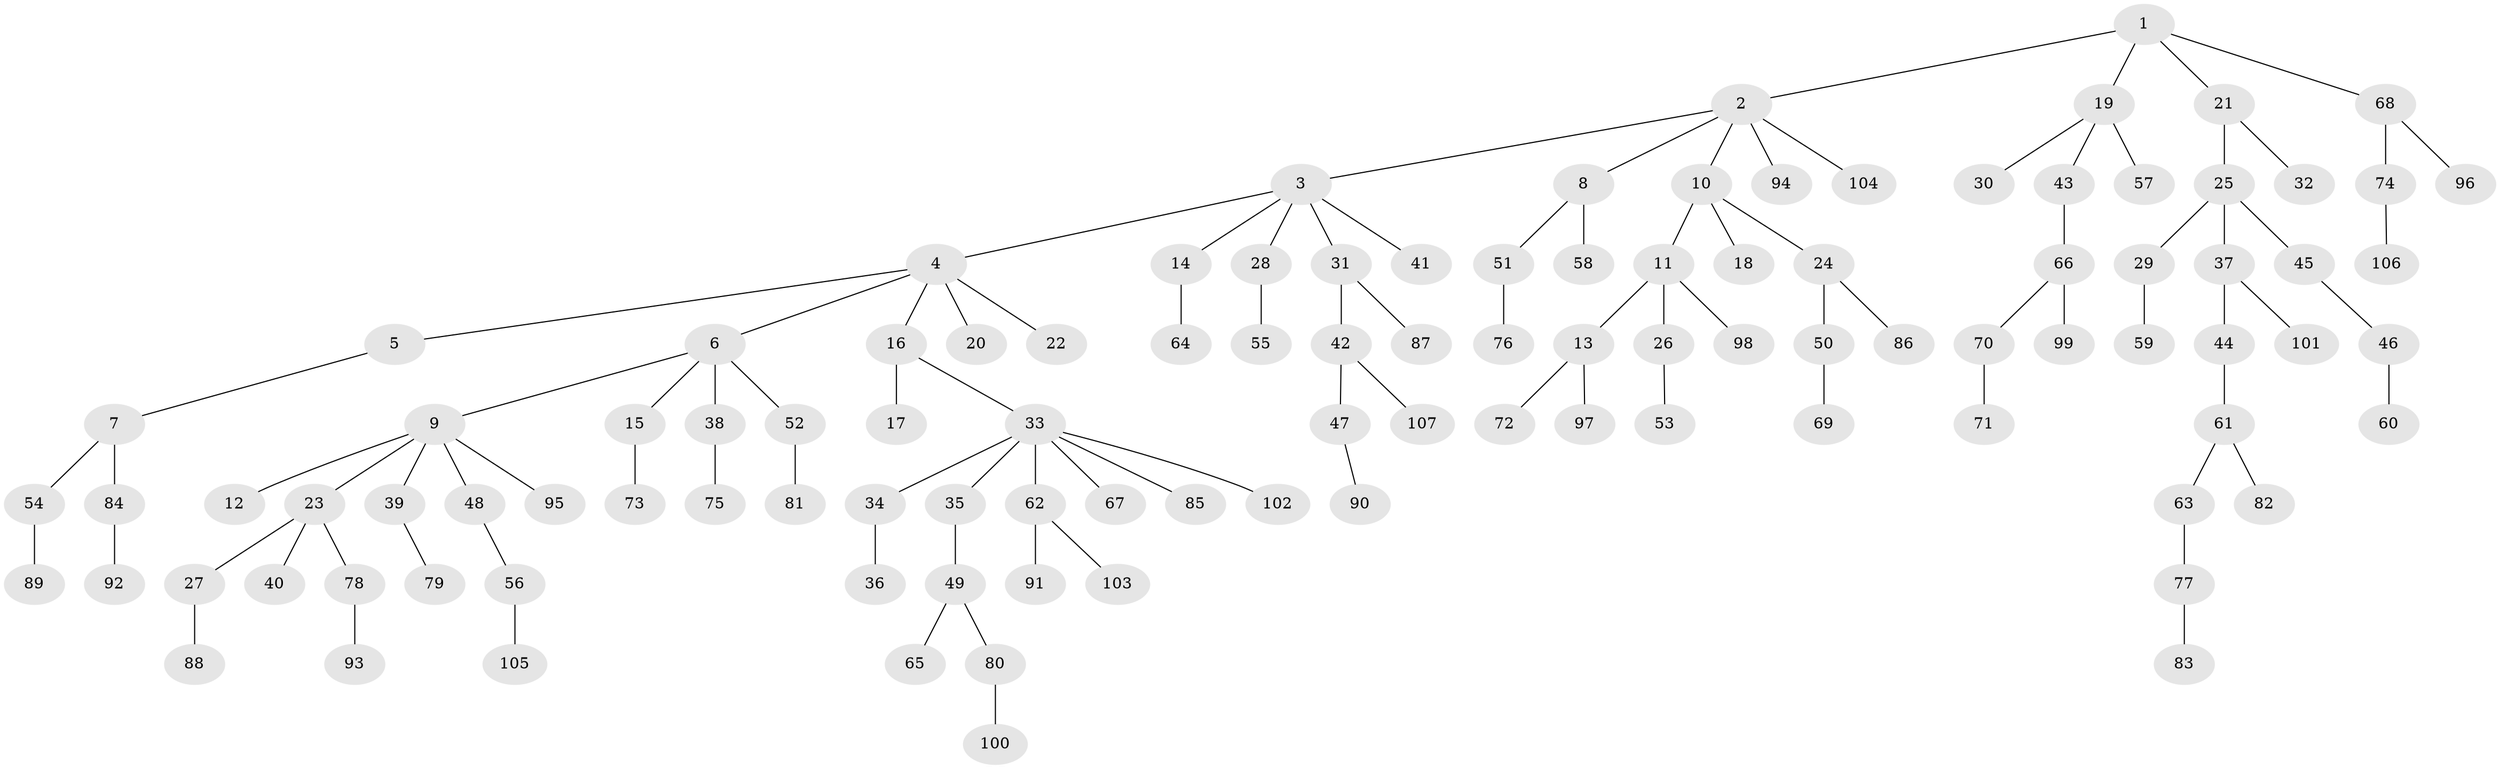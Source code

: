 // Generated by graph-tools (version 1.1) at 2025/02/03/09/25 03:02:29]
// undirected, 107 vertices, 106 edges
graph export_dot {
graph [start="1"]
  node [color=gray90,style=filled];
  1;
  2;
  3;
  4;
  5;
  6;
  7;
  8;
  9;
  10;
  11;
  12;
  13;
  14;
  15;
  16;
  17;
  18;
  19;
  20;
  21;
  22;
  23;
  24;
  25;
  26;
  27;
  28;
  29;
  30;
  31;
  32;
  33;
  34;
  35;
  36;
  37;
  38;
  39;
  40;
  41;
  42;
  43;
  44;
  45;
  46;
  47;
  48;
  49;
  50;
  51;
  52;
  53;
  54;
  55;
  56;
  57;
  58;
  59;
  60;
  61;
  62;
  63;
  64;
  65;
  66;
  67;
  68;
  69;
  70;
  71;
  72;
  73;
  74;
  75;
  76;
  77;
  78;
  79;
  80;
  81;
  82;
  83;
  84;
  85;
  86;
  87;
  88;
  89;
  90;
  91;
  92;
  93;
  94;
  95;
  96;
  97;
  98;
  99;
  100;
  101;
  102;
  103;
  104;
  105;
  106;
  107;
  1 -- 2;
  1 -- 19;
  1 -- 21;
  1 -- 68;
  2 -- 3;
  2 -- 8;
  2 -- 10;
  2 -- 94;
  2 -- 104;
  3 -- 4;
  3 -- 14;
  3 -- 28;
  3 -- 31;
  3 -- 41;
  4 -- 5;
  4 -- 6;
  4 -- 16;
  4 -- 20;
  4 -- 22;
  5 -- 7;
  6 -- 9;
  6 -- 15;
  6 -- 38;
  6 -- 52;
  7 -- 54;
  7 -- 84;
  8 -- 51;
  8 -- 58;
  9 -- 12;
  9 -- 23;
  9 -- 39;
  9 -- 48;
  9 -- 95;
  10 -- 11;
  10 -- 18;
  10 -- 24;
  11 -- 13;
  11 -- 26;
  11 -- 98;
  13 -- 72;
  13 -- 97;
  14 -- 64;
  15 -- 73;
  16 -- 17;
  16 -- 33;
  19 -- 30;
  19 -- 43;
  19 -- 57;
  21 -- 25;
  21 -- 32;
  23 -- 27;
  23 -- 40;
  23 -- 78;
  24 -- 50;
  24 -- 86;
  25 -- 29;
  25 -- 37;
  25 -- 45;
  26 -- 53;
  27 -- 88;
  28 -- 55;
  29 -- 59;
  31 -- 42;
  31 -- 87;
  33 -- 34;
  33 -- 35;
  33 -- 62;
  33 -- 67;
  33 -- 85;
  33 -- 102;
  34 -- 36;
  35 -- 49;
  37 -- 44;
  37 -- 101;
  38 -- 75;
  39 -- 79;
  42 -- 47;
  42 -- 107;
  43 -- 66;
  44 -- 61;
  45 -- 46;
  46 -- 60;
  47 -- 90;
  48 -- 56;
  49 -- 65;
  49 -- 80;
  50 -- 69;
  51 -- 76;
  52 -- 81;
  54 -- 89;
  56 -- 105;
  61 -- 63;
  61 -- 82;
  62 -- 91;
  62 -- 103;
  63 -- 77;
  66 -- 70;
  66 -- 99;
  68 -- 74;
  68 -- 96;
  70 -- 71;
  74 -- 106;
  77 -- 83;
  78 -- 93;
  80 -- 100;
  84 -- 92;
}
